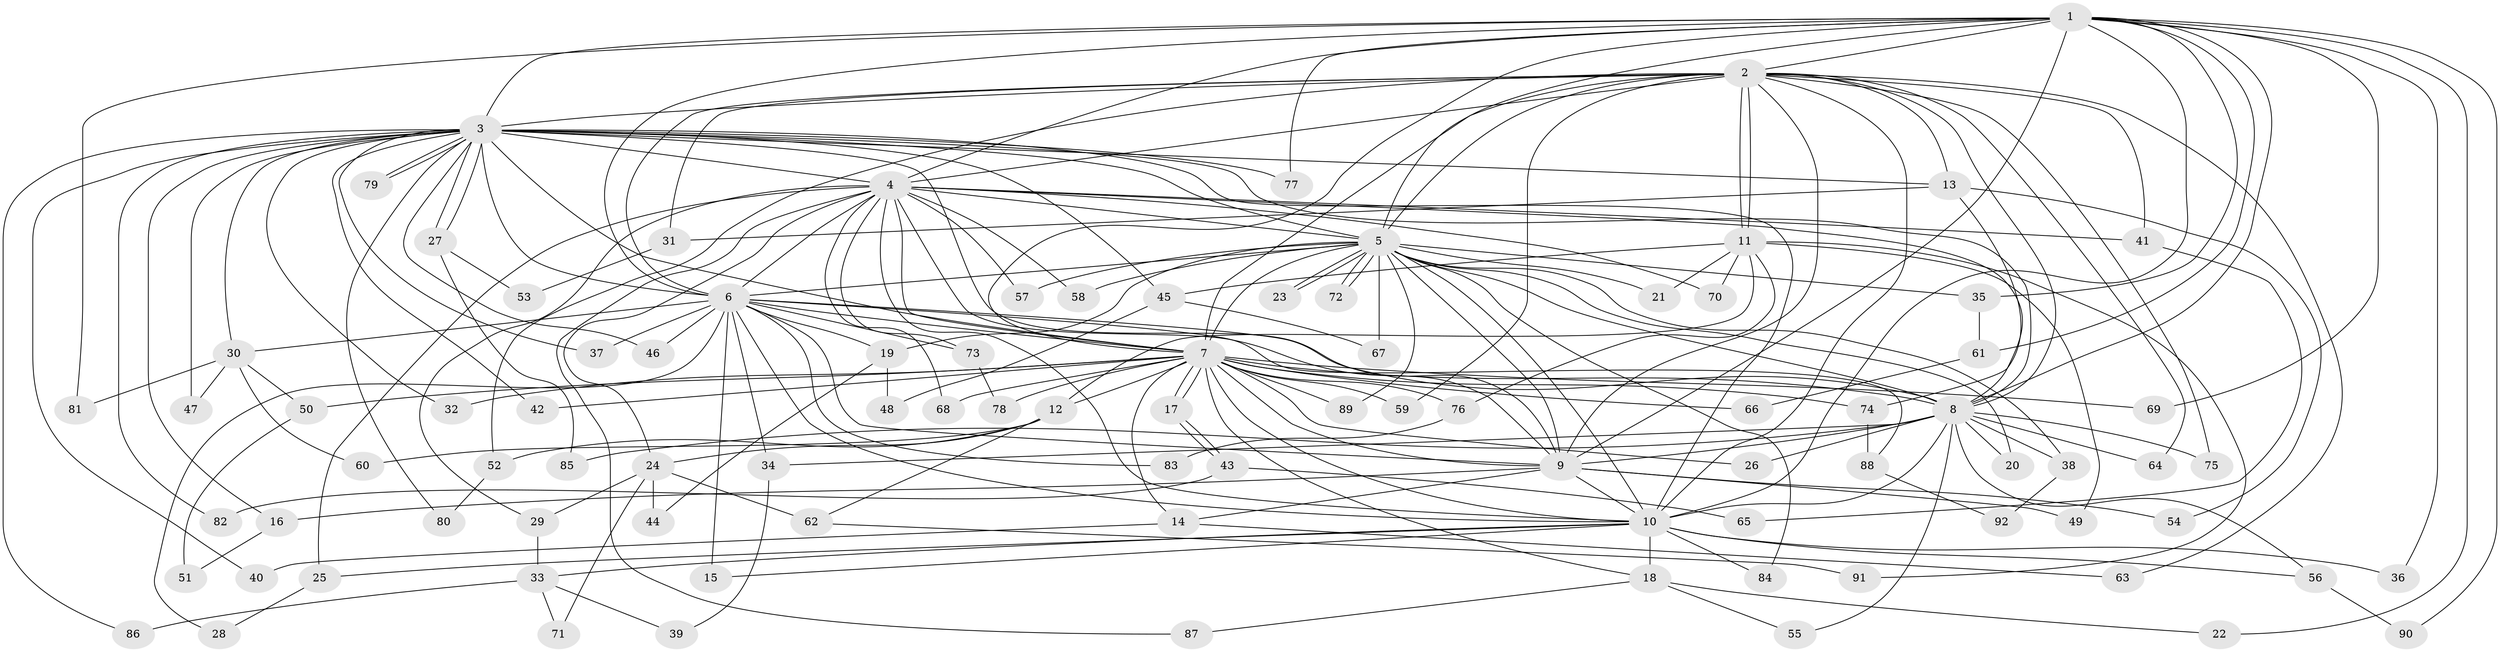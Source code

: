 // Generated by graph-tools (version 1.1) at 2025/01/03/09/25 03:01:30]
// undirected, 92 vertices, 209 edges
graph export_dot {
graph [start="1"]
  node [color=gray90,style=filled];
  1;
  2;
  3;
  4;
  5;
  6;
  7;
  8;
  9;
  10;
  11;
  12;
  13;
  14;
  15;
  16;
  17;
  18;
  19;
  20;
  21;
  22;
  23;
  24;
  25;
  26;
  27;
  28;
  29;
  30;
  31;
  32;
  33;
  34;
  35;
  36;
  37;
  38;
  39;
  40;
  41;
  42;
  43;
  44;
  45;
  46;
  47;
  48;
  49;
  50;
  51;
  52;
  53;
  54;
  55;
  56;
  57;
  58;
  59;
  60;
  61;
  62;
  63;
  64;
  65;
  66;
  67;
  68;
  69;
  70;
  71;
  72;
  73;
  74;
  75;
  76;
  77;
  78;
  79;
  80;
  81;
  82;
  83;
  84;
  85;
  86;
  87;
  88;
  89;
  90;
  91;
  92;
  1 -- 2;
  1 -- 3;
  1 -- 4;
  1 -- 5;
  1 -- 6;
  1 -- 7;
  1 -- 8;
  1 -- 9;
  1 -- 10;
  1 -- 22;
  1 -- 35;
  1 -- 36;
  1 -- 61;
  1 -- 69;
  1 -- 77;
  1 -- 81;
  1 -- 90;
  2 -- 3;
  2 -- 4;
  2 -- 5;
  2 -- 6;
  2 -- 7;
  2 -- 8;
  2 -- 9;
  2 -- 10;
  2 -- 11;
  2 -- 11;
  2 -- 13;
  2 -- 31;
  2 -- 41;
  2 -- 52;
  2 -- 59;
  2 -- 63;
  2 -- 64;
  2 -- 75;
  3 -- 4;
  3 -- 5;
  3 -- 6;
  3 -- 7;
  3 -- 8;
  3 -- 9;
  3 -- 10;
  3 -- 13;
  3 -- 16;
  3 -- 27;
  3 -- 27;
  3 -- 30;
  3 -- 32;
  3 -- 37;
  3 -- 40;
  3 -- 42;
  3 -- 45;
  3 -- 46;
  3 -- 47;
  3 -- 77;
  3 -- 79;
  3 -- 79;
  3 -- 80;
  3 -- 82;
  3 -- 86;
  4 -- 5;
  4 -- 6;
  4 -- 7;
  4 -- 8;
  4 -- 9;
  4 -- 10;
  4 -- 24;
  4 -- 25;
  4 -- 29;
  4 -- 41;
  4 -- 57;
  4 -- 58;
  4 -- 68;
  4 -- 70;
  4 -- 73;
  4 -- 87;
  5 -- 6;
  5 -- 7;
  5 -- 8;
  5 -- 9;
  5 -- 10;
  5 -- 19;
  5 -- 20;
  5 -- 21;
  5 -- 23;
  5 -- 23;
  5 -- 35;
  5 -- 38;
  5 -- 57;
  5 -- 58;
  5 -- 67;
  5 -- 72;
  5 -- 72;
  5 -- 84;
  5 -- 89;
  6 -- 7;
  6 -- 8;
  6 -- 9;
  6 -- 10;
  6 -- 15;
  6 -- 19;
  6 -- 28;
  6 -- 30;
  6 -- 34;
  6 -- 37;
  6 -- 46;
  6 -- 73;
  6 -- 83;
  6 -- 88;
  7 -- 8;
  7 -- 9;
  7 -- 10;
  7 -- 12;
  7 -- 14;
  7 -- 17;
  7 -- 17;
  7 -- 18;
  7 -- 26;
  7 -- 32;
  7 -- 42;
  7 -- 50;
  7 -- 59;
  7 -- 66;
  7 -- 68;
  7 -- 69;
  7 -- 74;
  7 -- 76;
  7 -- 78;
  7 -- 89;
  8 -- 9;
  8 -- 10;
  8 -- 20;
  8 -- 26;
  8 -- 34;
  8 -- 38;
  8 -- 55;
  8 -- 56;
  8 -- 64;
  8 -- 75;
  8 -- 85;
  9 -- 10;
  9 -- 14;
  9 -- 16;
  9 -- 49;
  9 -- 54;
  10 -- 15;
  10 -- 18;
  10 -- 25;
  10 -- 33;
  10 -- 36;
  10 -- 56;
  10 -- 84;
  11 -- 12;
  11 -- 21;
  11 -- 45;
  11 -- 49;
  11 -- 70;
  11 -- 76;
  11 -- 91;
  12 -- 24;
  12 -- 52;
  12 -- 60;
  12 -- 62;
  13 -- 31;
  13 -- 54;
  13 -- 74;
  14 -- 40;
  14 -- 63;
  16 -- 51;
  17 -- 43;
  17 -- 43;
  18 -- 22;
  18 -- 55;
  18 -- 87;
  19 -- 44;
  19 -- 48;
  24 -- 29;
  24 -- 44;
  24 -- 62;
  24 -- 71;
  25 -- 28;
  27 -- 53;
  27 -- 85;
  29 -- 33;
  30 -- 47;
  30 -- 50;
  30 -- 60;
  30 -- 81;
  31 -- 53;
  33 -- 39;
  33 -- 71;
  33 -- 86;
  34 -- 39;
  35 -- 61;
  38 -- 92;
  41 -- 65;
  43 -- 65;
  43 -- 82;
  45 -- 48;
  45 -- 67;
  50 -- 51;
  52 -- 80;
  56 -- 90;
  61 -- 66;
  62 -- 91;
  73 -- 78;
  74 -- 88;
  76 -- 83;
  88 -- 92;
}
